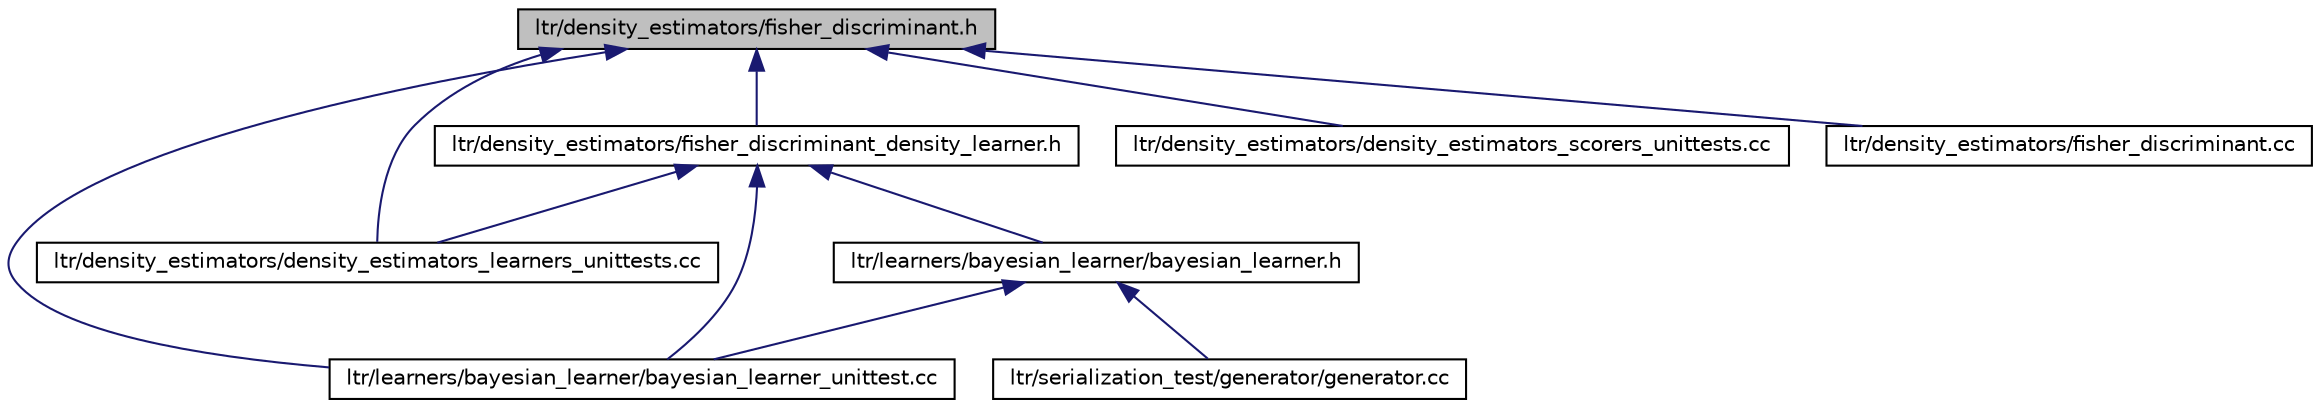 digraph G
{
  edge [fontname="Helvetica",fontsize="10",labelfontname="Helvetica",labelfontsize="10"];
  node [fontname="Helvetica",fontsize="10",shape=record];
  Node1 [label="ltr/density_estimators/fisher_discriminant.h",height=0.2,width=0.4,color="black", fillcolor="grey75", style="filled" fontcolor="black"];
  Node1 -> Node2 [dir="back",color="midnightblue",fontsize="10",style="solid",fontname="Helvetica"];
  Node2 [label="ltr/density_estimators/fisher_discriminant_density_learner.h",height=0.2,width=0.4,color="black", fillcolor="white", style="filled",URL="$fisher__discriminant__density__learner_8h.html"];
  Node2 -> Node3 [dir="back",color="midnightblue",fontsize="10",style="solid",fontname="Helvetica"];
  Node3 [label="ltr/density_estimators/density_estimators_learners_unittests.cc",height=0.2,width=0.4,color="black", fillcolor="white", style="filled",URL="$density__estimators__learners__unittests_8cc.html"];
  Node2 -> Node4 [dir="back",color="midnightblue",fontsize="10",style="solid",fontname="Helvetica"];
  Node4 [label="ltr/learners/bayesian_learner/bayesian_learner.h",height=0.2,width=0.4,color="black", fillcolor="white", style="filled",URL="$bayesian__learner_8h.html"];
  Node4 -> Node5 [dir="back",color="midnightblue",fontsize="10",style="solid",fontname="Helvetica"];
  Node5 [label="ltr/learners/bayesian_learner/bayesian_learner_unittest.cc",height=0.2,width=0.4,color="black", fillcolor="white", style="filled",URL="$bayesian__learner__unittest_8cc.html"];
  Node4 -> Node6 [dir="back",color="midnightblue",fontsize="10",style="solid",fontname="Helvetica"];
  Node6 [label="ltr/serialization_test/generator/generator.cc",height=0.2,width=0.4,color="black", fillcolor="white", style="filled",URL="$generator_8cc.html"];
  Node2 -> Node5 [dir="back",color="midnightblue",fontsize="10",style="solid",fontname="Helvetica"];
  Node1 -> Node3 [dir="back",color="midnightblue",fontsize="10",style="solid",fontname="Helvetica"];
  Node1 -> Node7 [dir="back",color="midnightblue",fontsize="10",style="solid",fontname="Helvetica"];
  Node7 [label="ltr/density_estimators/density_estimators_scorers_unittests.cc",height=0.2,width=0.4,color="black", fillcolor="white", style="filled",URL="$density__estimators__scorers__unittests_8cc.html"];
  Node1 -> Node8 [dir="back",color="midnightblue",fontsize="10",style="solid",fontname="Helvetica"];
  Node8 [label="ltr/density_estimators/fisher_discriminant.cc",height=0.2,width=0.4,color="black", fillcolor="white", style="filled",URL="$fisher__discriminant_8cc.html"];
  Node1 -> Node5 [dir="back",color="midnightblue",fontsize="10",style="solid",fontname="Helvetica"];
}
